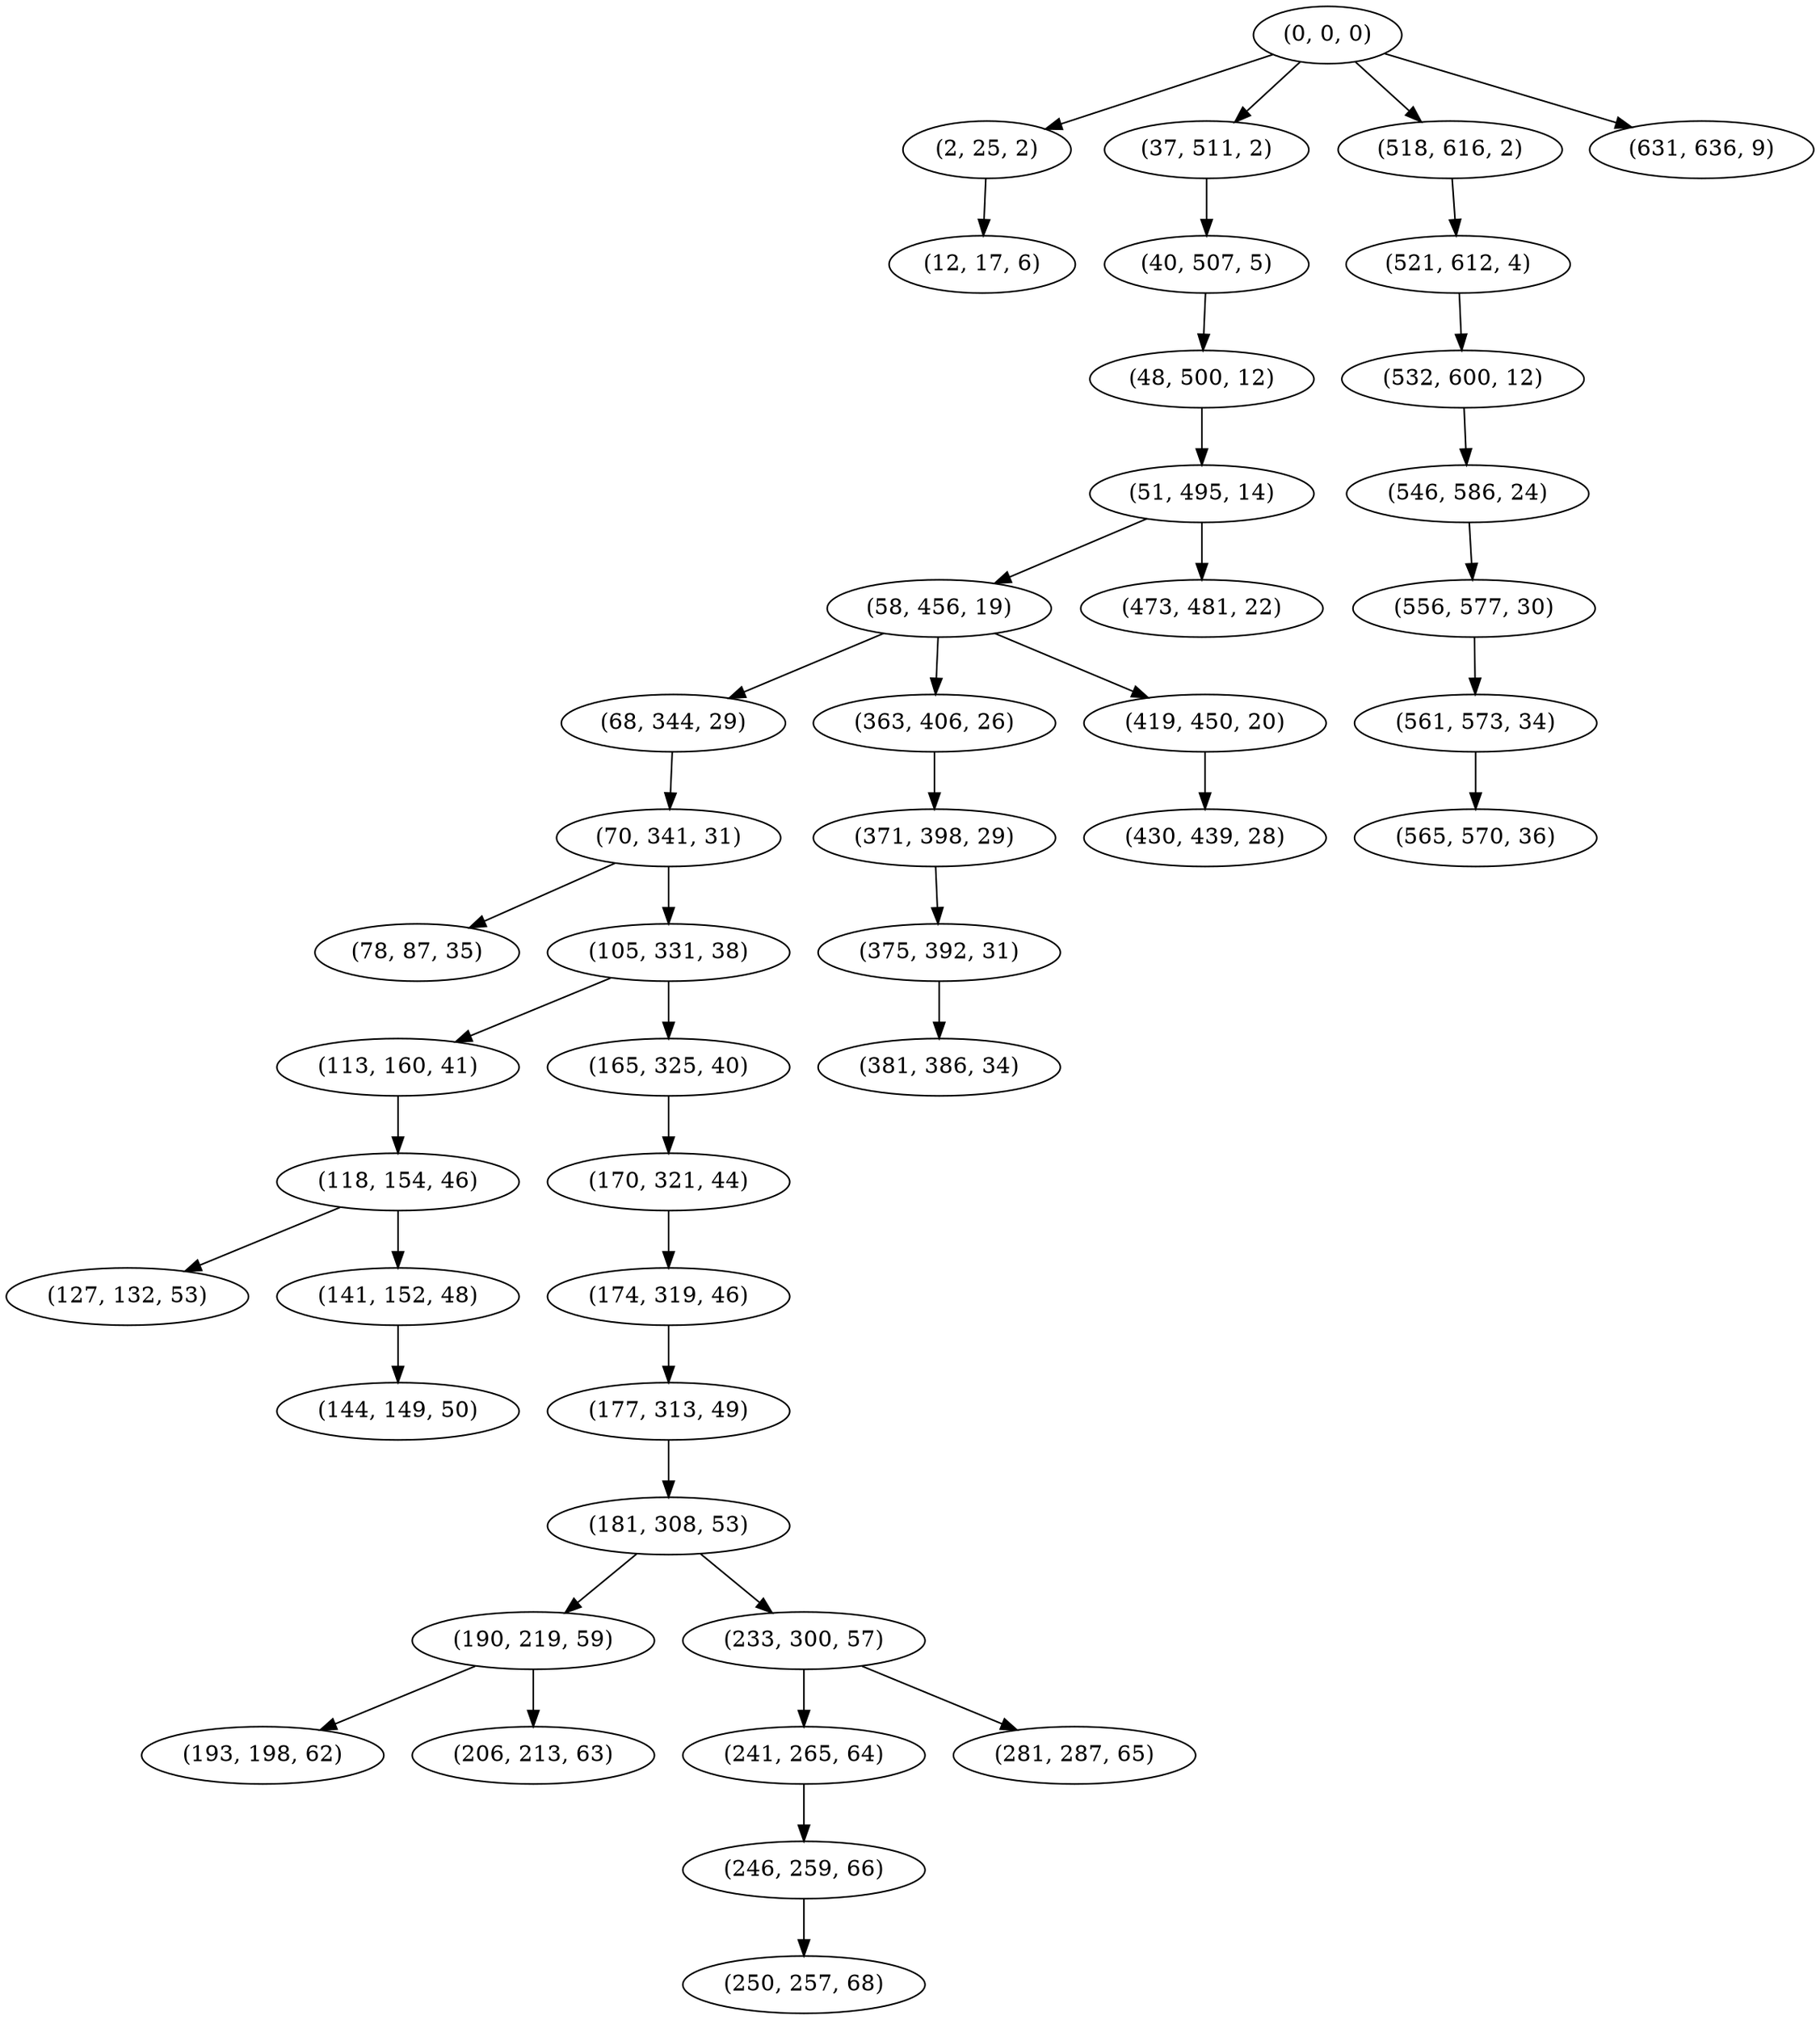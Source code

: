 digraph tree {
    "(0, 0, 0)";
    "(2, 25, 2)";
    "(12, 17, 6)";
    "(37, 511, 2)";
    "(40, 507, 5)";
    "(48, 500, 12)";
    "(51, 495, 14)";
    "(58, 456, 19)";
    "(68, 344, 29)";
    "(70, 341, 31)";
    "(78, 87, 35)";
    "(105, 331, 38)";
    "(113, 160, 41)";
    "(118, 154, 46)";
    "(127, 132, 53)";
    "(141, 152, 48)";
    "(144, 149, 50)";
    "(165, 325, 40)";
    "(170, 321, 44)";
    "(174, 319, 46)";
    "(177, 313, 49)";
    "(181, 308, 53)";
    "(190, 219, 59)";
    "(193, 198, 62)";
    "(206, 213, 63)";
    "(233, 300, 57)";
    "(241, 265, 64)";
    "(246, 259, 66)";
    "(250, 257, 68)";
    "(281, 287, 65)";
    "(363, 406, 26)";
    "(371, 398, 29)";
    "(375, 392, 31)";
    "(381, 386, 34)";
    "(419, 450, 20)";
    "(430, 439, 28)";
    "(473, 481, 22)";
    "(518, 616, 2)";
    "(521, 612, 4)";
    "(532, 600, 12)";
    "(546, 586, 24)";
    "(556, 577, 30)";
    "(561, 573, 34)";
    "(565, 570, 36)";
    "(631, 636, 9)";
    "(0, 0, 0)" -> "(2, 25, 2)";
    "(0, 0, 0)" -> "(37, 511, 2)";
    "(0, 0, 0)" -> "(518, 616, 2)";
    "(0, 0, 0)" -> "(631, 636, 9)";
    "(2, 25, 2)" -> "(12, 17, 6)";
    "(37, 511, 2)" -> "(40, 507, 5)";
    "(40, 507, 5)" -> "(48, 500, 12)";
    "(48, 500, 12)" -> "(51, 495, 14)";
    "(51, 495, 14)" -> "(58, 456, 19)";
    "(51, 495, 14)" -> "(473, 481, 22)";
    "(58, 456, 19)" -> "(68, 344, 29)";
    "(58, 456, 19)" -> "(363, 406, 26)";
    "(58, 456, 19)" -> "(419, 450, 20)";
    "(68, 344, 29)" -> "(70, 341, 31)";
    "(70, 341, 31)" -> "(78, 87, 35)";
    "(70, 341, 31)" -> "(105, 331, 38)";
    "(105, 331, 38)" -> "(113, 160, 41)";
    "(105, 331, 38)" -> "(165, 325, 40)";
    "(113, 160, 41)" -> "(118, 154, 46)";
    "(118, 154, 46)" -> "(127, 132, 53)";
    "(118, 154, 46)" -> "(141, 152, 48)";
    "(141, 152, 48)" -> "(144, 149, 50)";
    "(165, 325, 40)" -> "(170, 321, 44)";
    "(170, 321, 44)" -> "(174, 319, 46)";
    "(174, 319, 46)" -> "(177, 313, 49)";
    "(177, 313, 49)" -> "(181, 308, 53)";
    "(181, 308, 53)" -> "(190, 219, 59)";
    "(181, 308, 53)" -> "(233, 300, 57)";
    "(190, 219, 59)" -> "(193, 198, 62)";
    "(190, 219, 59)" -> "(206, 213, 63)";
    "(233, 300, 57)" -> "(241, 265, 64)";
    "(233, 300, 57)" -> "(281, 287, 65)";
    "(241, 265, 64)" -> "(246, 259, 66)";
    "(246, 259, 66)" -> "(250, 257, 68)";
    "(363, 406, 26)" -> "(371, 398, 29)";
    "(371, 398, 29)" -> "(375, 392, 31)";
    "(375, 392, 31)" -> "(381, 386, 34)";
    "(419, 450, 20)" -> "(430, 439, 28)";
    "(518, 616, 2)" -> "(521, 612, 4)";
    "(521, 612, 4)" -> "(532, 600, 12)";
    "(532, 600, 12)" -> "(546, 586, 24)";
    "(546, 586, 24)" -> "(556, 577, 30)";
    "(556, 577, 30)" -> "(561, 573, 34)";
    "(561, 573, 34)" -> "(565, 570, 36)";
}
